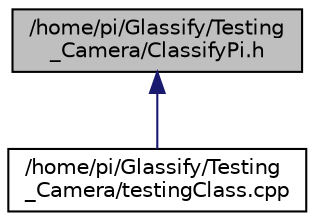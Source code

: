 digraph "/home/pi/Glassify/Testing_Camera/ClassifyPi.h"
{
  edge [fontname="Helvetica",fontsize="10",labelfontname="Helvetica",labelfontsize="10"];
  node [fontname="Helvetica",fontsize="10",shape=record];
  Node10 [label="/home/pi/Glassify/Testing\l_Camera/ClassifyPi.h",height=0.2,width=0.4,color="black", fillcolor="grey75", style="filled", fontcolor="black"];
  Node10 -> Node11 [dir="back",color="midnightblue",fontsize="10",style="solid",fontname="Helvetica"];
  Node11 [label="/home/pi/Glassify/Testing\l_Camera/testingClass.cpp",height=0.2,width=0.4,color="black", fillcolor="white", style="filled",URL="$testingClass_8cpp.html"];
}
